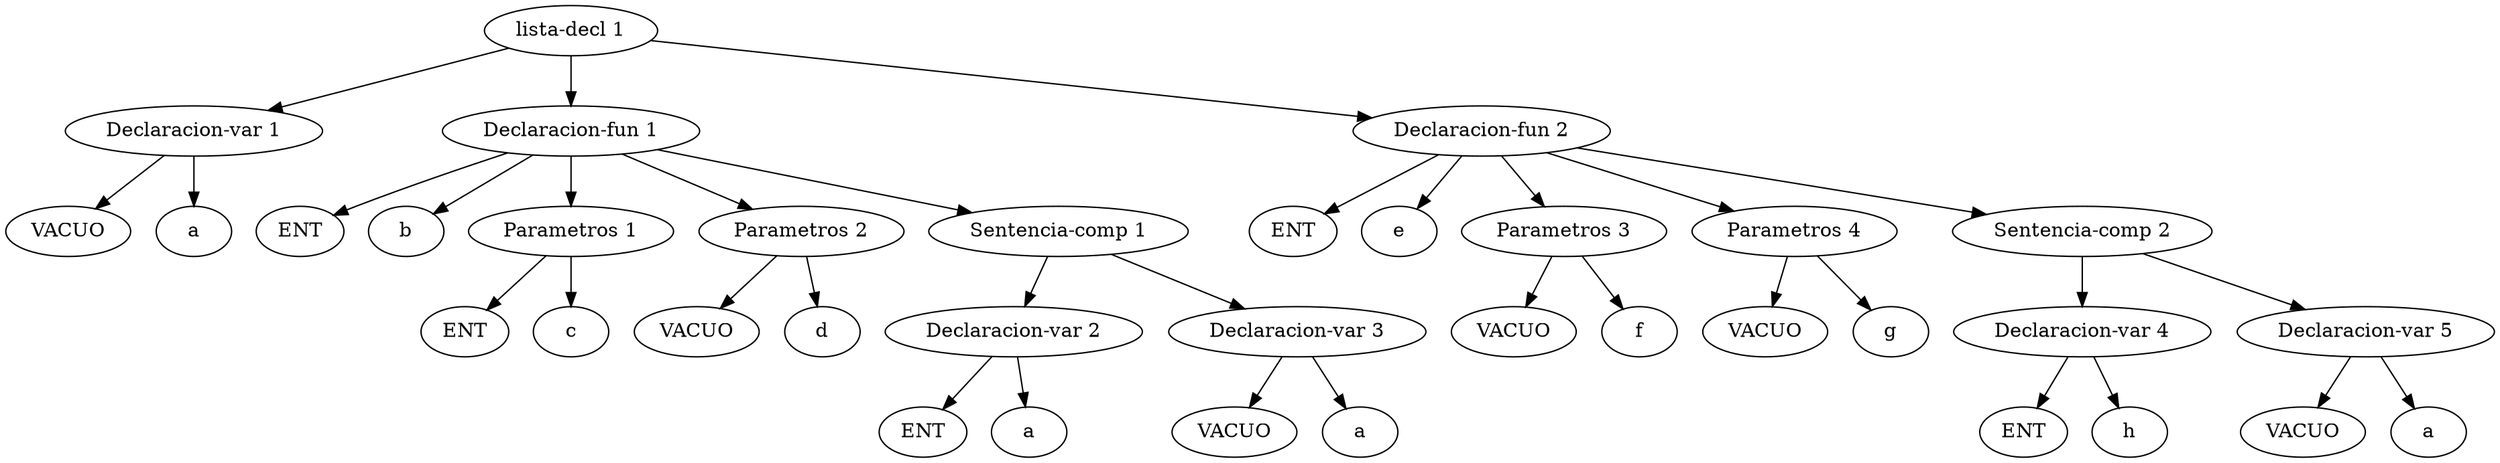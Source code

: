 digraph G {
	"lista-decl 1" -> "Declaracion-var 1"
	1 [label="VACUO"]
	"Declaracion-var 1" -> 1
	2 [label="a"]
	"Declaracion-var 1" -> 2
	"lista-decl 1" -> "Declaracion-fun 1"
	3 [label="ENT"]
	"Declaracion-fun 1" -> 3
	4 [label="b"]
	"Declaracion-fun 1" -> 4
	"Declaracion-fun 1" -> "Parametros 1"
	5 [label="ENT"]
	"Parametros 1" -> 5
	6 [label="c"]
	"Parametros 1" -> 6
	"Declaracion-fun 1" -> "Parametros 2"
	7 [label="VACUO"]
	"Parametros 2" -> 7
	8 [label="d"]
	"Parametros 2" -> 8
	"Declaracion-fun 1" -> "Sentencia-comp 1"
	"Sentencia-comp 1" -> "Declaracion-var 2"
	9 [label="ENT"]
	"Declaracion-var 2" -> 9
	10 [label="a"]
	"Declaracion-var 2" -> 10
	"Sentencia-comp 1" -> "Declaracion-var 3"
	11 [label="VACUO"]
	"Declaracion-var 3" -> 11
	12 [label="a"]
	"Declaracion-var 3" -> 12
	"lista-decl 1" -> "Declaracion-fun 2"
	13 [label="ENT"]
	"Declaracion-fun 2" -> 13
	14 [label="e"]
	"Declaracion-fun 2" -> 14
	"Declaracion-fun 2" -> "Parametros 3"
	15 [label="VACUO"]
	"Parametros 3" -> 15
	16 [label="f"]
	"Parametros 3" -> 16
	"Declaracion-fun 2" -> "Parametros 4"
	17 [label="VACUO"]
	"Parametros 4" -> 17
	18 [label="g"]
	"Parametros 4" -> 18
	"Declaracion-fun 2" -> "Sentencia-comp 2"
	"Sentencia-comp 2" -> "Declaracion-var 4"
	19 [label="ENT"]
	"Declaracion-var 4" -> 19
	20 [label="h"]
	"Declaracion-var 4" -> 20
	"Sentencia-comp 2" -> "Declaracion-var 5"
	21 [label="VACUO"]
	"Declaracion-var 5" -> 21
	22 [label="a"]
	"Declaracion-var 5" -> 22
}